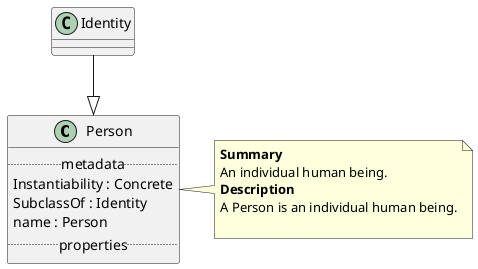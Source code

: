 @startuml
class Person {
.. metadata ..
    Instantiability : Concrete
    SubclassOf : Identity
    name : Person
.. properties ..
}
note right of Person
<b>Summary</b>
An individual human being.
<b>Description</b>
A Person is an individual human being.

end note
"Identity" --|> "Person"
@enduml
